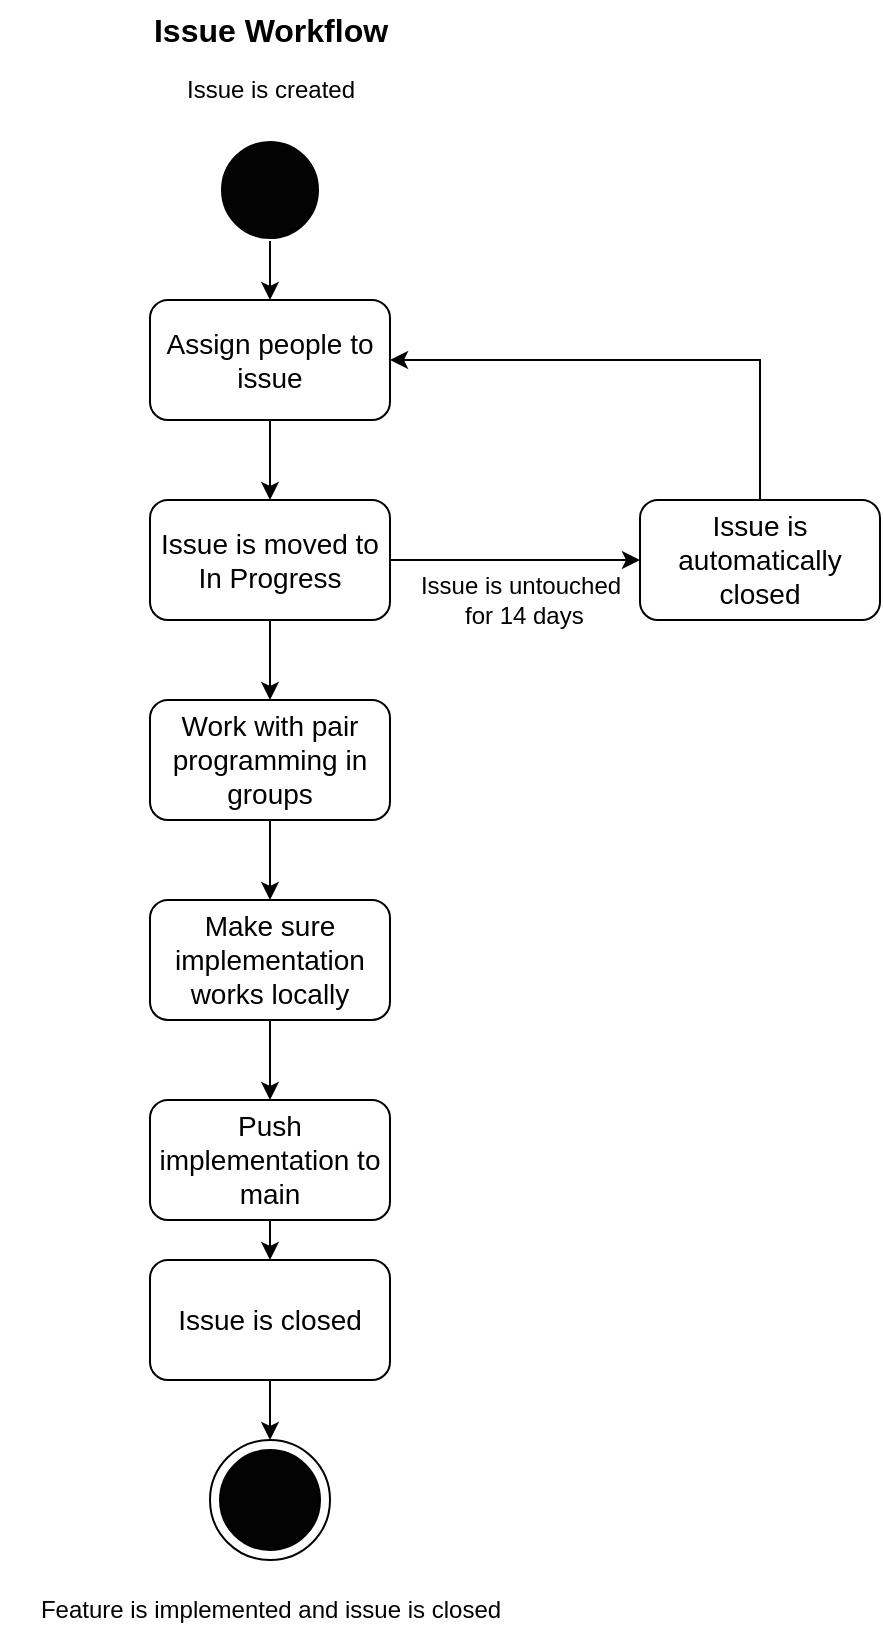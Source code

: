 <mxfile version="22.1.11" type="device">
  <diagram name="Page-1" id="8sJWf_gmaQEVmN5_xipc">
    <mxGraphModel dx="1434" dy="780" grid="1" gridSize="10" guides="1" tooltips="1" connect="1" arrows="1" fold="1" page="1" pageScale="1" pageWidth="850" pageHeight="1100" math="0" shadow="0">
      <root>
        <mxCell id="0" />
        <mxCell id="1" parent="0" />
        <mxCell id="uHBoVGGR1vLqXRAqkohC-1" value="" style="ellipse;whiteSpace=wrap;html=1;aspect=fixed;strokeColor=#000000;fillColor=#FFFFFF;" vertex="1" parent="1">
          <mxGeometry x="210" y="730" width="60" height="60" as="geometry" />
        </mxCell>
        <mxCell id="5Bt3xrxk2xVdcH7t8Kcr-26" style="edgeStyle=orthogonalEdgeStyle;rounded=0;orthogonalLoop=1;jettySize=auto;html=1;exitX=0.5;exitY=1;exitDx=0;exitDy=0;entryX=0.5;entryY=0;entryDx=0;entryDy=0;" parent="1" source="5Bt3xrxk2xVdcH7t8Kcr-1" target="5Bt3xrxk2xVdcH7t8Kcr-4" edge="1">
          <mxGeometry relative="1" as="geometry" />
        </mxCell>
        <mxCell id="5Bt3xrxk2xVdcH7t8Kcr-1" value="" style="ellipse;whiteSpace=wrap;html=1;aspect=fixed;strokeColor=#FFFFFF;fillColor=#030303;" parent="1" vertex="1">
          <mxGeometry x="215" y="80" width="50" height="50" as="geometry" />
        </mxCell>
        <mxCell id="5Bt3xrxk2xVdcH7t8Kcr-2" value="&lt;b&gt;&lt;font style=&quot;font-size: 16px;&quot;&gt;Issue Workflow&lt;/font&gt;&lt;/b&gt;" style="text;html=1;align=center;verticalAlign=middle;resizable=0;points=[];autosize=1;strokeColor=none;fillColor=none;" parent="1" vertex="1">
          <mxGeometry x="170" y="10" width="140" height="30" as="geometry" />
        </mxCell>
        <mxCell id="5Bt3xrxk2xVdcH7t8Kcr-3" value="Issue is created" style="text;html=1;align=center;verticalAlign=middle;resizable=0;points=[];autosize=1;strokeColor=none;fillColor=none;" parent="1" vertex="1">
          <mxGeometry x="185" y="40" width="110" height="30" as="geometry" />
        </mxCell>
        <mxCell id="5Bt3xrxk2xVdcH7t8Kcr-15" style="edgeStyle=orthogonalEdgeStyle;rounded=0;orthogonalLoop=1;jettySize=auto;html=1;exitX=0.5;exitY=1;exitDx=0;exitDy=0;entryX=0.5;entryY=0;entryDx=0;entryDy=0;" parent="1" source="5Bt3xrxk2xVdcH7t8Kcr-4" target="5Bt3xrxk2xVdcH7t8Kcr-6" edge="1">
          <mxGeometry relative="1" as="geometry" />
        </mxCell>
        <mxCell id="5Bt3xrxk2xVdcH7t8Kcr-4" value="&lt;font style=&quot;font-size: 14px;&quot;&gt;Assign people to issue&lt;/font&gt;" style="rounded=1;whiteSpace=wrap;html=1;" parent="1" vertex="1">
          <mxGeometry x="180" y="160" width="120" height="60" as="geometry" />
        </mxCell>
        <mxCell id="5Bt3xrxk2xVdcH7t8Kcr-17" style="edgeStyle=orthogonalEdgeStyle;rounded=0;orthogonalLoop=1;jettySize=auto;html=1;exitX=0.5;exitY=1;exitDx=0;exitDy=0;entryX=0.5;entryY=0;entryDx=0;entryDy=0;" parent="1" source="5Bt3xrxk2xVdcH7t8Kcr-5" target="5Bt3xrxk2xVdcH7t8Kcr-7" edge="1">
          <mxGeometry relative="1" as="geometry" />
        </mxCell>
        <mxCell id="5Bt3xrxk2xVdcH7t8Kcr-5" value="&lt;font style=&quot;font-size: 14px;&quot;&gt;Work with pair programming in groups&lt;/font&gt;" style="rounded=1;whiteSpace=wrap;html=1;" parent="1" vertex="1">
          <mxGeometry x="180" y="360" width="120" height="60" as="geometry" />
        </mxCell>
        <mxCell id="5Bt3xrxk2xVdcH7t8Kcr-16" style="edgeStyle=orthogonalEdgeStyle;rounded=0;orthogonalLoop=1;jettySize=auto;html=1;exitX=0.5;exitY=1;exitDx=0;exitDy=0;entryX=0.5;entryY=0;entryDx=0;entryDy=0;" parent="1" source="5Bt3xrxk2xVdcH7t8Kcr-6" target="5Bt3xrxk2xVdcH7t8Kcr-5" edge="1">
          <mxGeometry relative="1" as="geometry" />
        </mxCell>
        <mxCell id="5Bt3xrxk2xVdcH7t8Kcr-29" style="edgeStyle=orthogonalEdgeStyle;rounded=0;orthogonalLoop=1;jettySize=auto;html=1;exitX=1;exitY=0.5;exitDx=0;exitDy=0;" parent="1" source="5Bt3xrxk2xVdcH7t8Kcr-6" target="5Bt3xrxk2xVdcH7t8Kcr-28" edge="1">
          <mxGeometry relative="1" as="geometry" />
        </mxCell>
        <mxCell id="5Bt3xrxk2xVdcH7t8Kcr-6" value="&lt;font style=&quot;font-size: 14px;&quot;&gt;Issue is moved to In Progress&lt;/font&gt;" style="rounded=1;whiteSpace=wrap;html=1;" parent="1" vertex="1">
          <mxGeometry x="180" y="260" width="120" height="60" as="geometry" />
        </mxCell>
        <mxCell id="5Bt3xrxk2xVdcH7t8Kcr-18" style="edgeStyle=orthogonalEdgeStyle;rounded=0;orthogonalLoop=1;jettySize=auto;html=1;exitX=0.5;exitY=1;exitDx=0;exitDy=0;entryX=0.5;entryY=0;entryDx=0;entryDy=0;" parent="1" source="5Bt3xrxk2xVdcH7t8Kcr-7" target="5Bt3xrxk2xVdcH7t8Kcr-8" edge="1">
          <mxGeometry relative="1" as="geometry" />
        </mxCell>
        <mxCell id="5Bt3xrxk2xVdcH7t8Kcr-7" value="&lt;font style=&quot;font-size: 14px;&quot;&gt;Make sure implementation works locally&lt;/font&gt;" style="rounded=1;whiteSpace=wrap;html=1;" parent="1" vertex="1">
          <mxGeometry x="180" y="460" width="120" height="60" as="geometry" />
        </mxCell>
        <mxCell id="5Bt3xrxk2xVdcH7t8Kcr-20" style="edgeStyle=orthogonalEdgeStyle;rounded=0;orthogonalLoop=1;jettySize=auto;html=1;exitX=0.5;exitY=1;exitDx=0;exitDy=0;entryX=0.5;entryY=0;entryDx=0;entryDy=0;" parent="1" source="5Bt3xrxk2xVdcH7t8Kcr-8" target="5Bt3xrxk2xVdcH7t8Kcr-11" edge="1">
          <mxGeometry relative="1" as="geometry" />
        </mxCell>
        <mxCell id="5Bt3xrxk2xVdcH7t8Kcr-8" value="&lt;font style=&quot;font-size: 14px;&quot;&gt;Push implementation to main&lt;/font&gt;" style="rounded=1;whiteSpace=wrap;html=1;" parent="1" vertex="1">
          <mxGeometry x="180" y="560" width="120" height="60" as="geometry" />
        </mxCell>
        <mxCell id="5Bt3xrxk2xVdcH7t8Kcr-9" value="" style="ellipse;whiteSpace=wrap;html=1;aspect=fixed;strokeColor=#000000;fillColor=#030303;" parent="1" vertex="1">
          <mxGeometry x="215" y="735" width="50" height="50" as="geometry" />
        </mxCell>
        <mxCell id="uHBoVGGR1vLqXRAqkohC-2" style="edgeStyle=orthogonalEdgeStyle;rounded=0;orthogonalLoop=1;jettySize=auto;html=1;exitX=0.5;exitY=1;exitDx=0;exitDy=0;entryX=0.5;entryY=0;entryDx=0;entryDy=0;" edge="1" parent="1" source="5Bt3xrxk2xVdcH7t8Kcr-11" target="uHBoVGGR1vLqXRAqkohC-1">
          <mxGeometry relative="1" as="geometry" />
        </mxCell>
        <mxCell id="5Bt3xrxk2xVdcH7t8Kcr-11" value="&lt;font style=&quot;font-size: 14px;&quot;&gt;Issue is closed&lt;/font&gt;" style="rounded=1;whiteSpace=wrap;html=1;" parent="1" vertex="1">
          <mxGeometry x="180" y="640" width="120" height="60" as="geometry" />
        </mxCell>
        <mxCell id="5Bt3xrxk2xVdcH7t8Kcr-25" value="Feature is implemented and issue is closed" style="text;html=1;align=center;verticalAlign=middle;resizable=0;points=[];autosize=1;strokeColor=none;fillColor=none;" parent="1" vertex="1">
          <mxGeometry x="105" y="800" width="270" height="30" as="geometry" />
        </mxCell>
        <mxCell id="5Bt3xrxk2xVdcH7t8Kcr-31" style="edgeStyle=orthogonalEdgeStyle;rounded=0;orthogonalLoop=1;jettySize=auto;html=1;exitX=0.5;exitY=0;exitDx=0;exitDy=0;entryX=1;entryY=0.5;entryDx=0;entryDy=0;" parent="1" source="5Bt3xrxk2xVdcH7t8Kcr-28" target="5Bt3xrxk2xVdcH7t8Kcr-4" edge="1">
          <mxGeometry relative="1" as="geometry" />
        </mxCell>
        <mxCell id="5Bt3xrxk2xVdcH7t8Kcr-28" value="&lt;font style=&quot;font-size: 14px;&quot;&gt;Issue is automatically closed&lt;/font&gt;" style="rounded=1;whiteSpace=wrap;html=1;" parent="1" vertex="1">
          <mxGeometry x="425" y="260" width="120" height="60" as="geometry" />
        </mxCell>
        <mxCell id="5Bt3xrxk2xVdcH7t8Kcr-30" value="&lt;div&gt;Issue is untouched&lt;/div&gt;&lt;div&gt;&amp;nbsp;for 14 days&lt;/div&gt;" style="text;html=1;align=center;verticalAlign=middle;resizable=0;points=[];autosize=1;strokeColor=none;fillColor=none;" parent="1" vertex="1">
          <mxGeometry x="300" y="290" width="130" height="40" as="geometry" />
        </mxCell>
      </root>
    </mxGraphModel>
  </diagram>
</mxfile>

